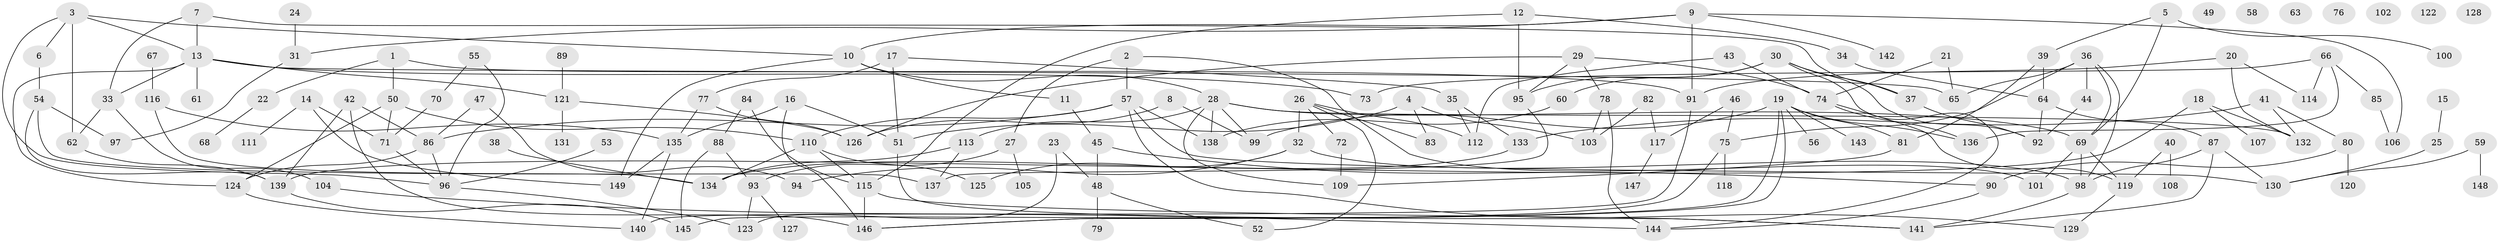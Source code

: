// Generated by graph-tools (version 1.1) at 2025/39/03/09/25 04:39:44]
// undirected, 149 vertices, 212 edges
graph export_dot {
graph [start="1"]
  node [color=gray90,style=filled];
  1;
  2;
  3;
  4;
  5;
  6;
  7;
  8;
  9;
  10;
  11;
  12;
  13;
  14;
  15;
  16;
  17;
  18;
  19;
  20;
  21;
  22;
  23;
  24;
  25;
  26;
  27;
  28;
  29;
  30;
  31;
  32;
  33;
  34;
  35;
  36;
  37;
  38;
  39;
  40;
  41;
  42;
  43;
  44;
  45;
  46;
  47;
  48;
  49;
  50;
  51;
  52;
  53;
  54;
  55;
  56;
  57;
  58;
  59;
  60;
  61;
  62;
  63;
  64;
  65;
  66;
  67;
  68;
  69;
  70;
  71;
  72;
  73;
  74;
  75;
  76;
  77;
  78;
  79;
  80;
  81;
  82;
  83;
  84;
  85;
  86;
  87;
  88;
  89;
  90;
  91;
  92;
  93;
  94;
  95;
  96;
  97;
  98;
  99;
  100;
  101;
  102;
  103;
  104;
  105;
  106;
  107;
  108;
  109;
  110;
  111;
  112;
  113;
  114;
  115;
  116;
  117;
  118;
  119;
  120;
  121;
  122;
  123;
  124;
  125;
  126;
  127;
  128;
  129;
  130;
  131;
  132;
  133;
  134;
  135;
  136;
  137;
  138;
  139;
  140;
  141;
  142;
  143;
  144;
  145;
  146;
  147;
  148;
  149;
  1 -- 22;
  1 -- 50;
  1 -- 91;
  2 -- 27;
  2 -- 57;
  2 -- 101;
  3 -- 6;
  3 -- 10;
  3 -- 13;
  3 -- 62;
  3 -- 96;
  4 -- 51;
  4 -- 83;
  4 -- 103;
  5 -- 39;
  5 -- 69;
  5 -- 100;
  6 -- 54;
  7 -- 13;
  7 -- 33;
  7 -- 37;
  8 -- 99;
  8 -- 126;
  9 -- 10;
  9 -- 31;
  9 -- 91;
  9 -- 106;
  9 -- 142;
  10 -- 11;
  10 -- 28;
  10 -- 149;
  11 -- 45;
  12 -- 34;
  12 -- 95;
  12 -- 115;
  13 -- 33;
  13 -- 61;
  13 -- 65;
  13 -- 73;
  13 -- 121;
  13 -- 124;
  14 -- 71;
  14 -- 111;
  14 -- 149;
  15 -- 25;
  16 -- 51;
  16 -- 135;
  16 -- 146;
  17 -- 35;
  17 -- 51;
  17 -- 77;
  18 -- 107;
  18 -- 132;
  18 -- 139;
  19 -- 56;
  19 -- 81;
  19 -- 99;
  19 -- 136;
  19 -- 143;
  19 -- 145;
  19 -- 146;
  20 -- 91;
  20 -- 114;
  20 -- 132;
  21 -- 65;
  21 -- 74;
  22 -- 68;
  23 -- 48;
  23 -- 123;
  24 -- 31;
  25 -- 130;
  26 -- 32;
  26 -- 52;
  26 -- 72;
  26 -- 83;
  26 -- 112;
  27 -- 93;
  27 -- 105;
  28 -- 69;
  28 -- 99;
  28 -- 109;
  28 -- 113;
  28 -- 132;
  28 -- 138;
  29 -- 74;
  29 -- 78;
  29 -- 95;
  29 -- 126;
  30 -- 37;
  30 -- 60;
  30 -- 92;
  30 -- 95;
  30 -- 144;
  31 -- 97;
  32 -- 94;
  32 -- 98;
  32 -- 125;
  33 -- 62;
  33 -- 104;
  34 -- 64;
  35 -- 112;
  35 -- 133;
  36 -- 44;
  36 -- 65;
  36 -- 69;
  36 -- 75;
  36 -- 98;
  37 -- 92;
  38 -- 134;
  39 -- 64;
  39 -- 81;
  40 -- 108;
  40 -- 119;
  41 -- 80;
  41 -- 132;
  41 -- 133;
  42 -- 86;
  42 -- 139;
  42 -- 146;
  43 -- 74;
  43 -- 112;
  44 -- 92;
  45 -- 48;
  45 -- 90;
  46 -- 75;
  46 -- 117;
  47 -- 86;
  47 -- 94;
  48 -- 52;
  48 -- 79;
  50 -- 71;
  50 -- 110;
  50 -- 124;
  51 -- 141;
  53 -- 96;
  54 -- 97;
  54 -- 137;
  54 -- 139;
  55 -- 70;
  55 -- 96;
  57 -- 86;
  57 -- 110;
  57 -- 129;
  57 -- 130;
  57 -- 138;
  59 -- 130;
  59 -- 148;
  60 -- 138;
  62 -- 139;
  64 -- 87;
  64 -- 92;
  66 -- 73;
  66 -- 85;
  66 -- 114;
  66 -- 136;
  67 -- 116;
  69 -- 98;
  69 -- 101;
  69 -- 119;
  70 -- 71;
  71 -- 96;
  72 -- 109;
  74 -- 119;
  74 -- 136;
  75 -- 118;
  75 -- 146;
  77 -- 126;
  77 -- 135;
  78 -- 103;
  78 -- 144;
  80 -- 90;
  80 -- 120;
  81 -- 109;
  82 -- 103;
  82 -- 117;
  84 -- 88;
  84 -- 115;
  85 -- 106;
  86 -- 96;
  86 -- 124;
  87 -- 98;
  87 -- 130;
  87 -- 141;
  88 -- 93;
  88 -- 145;
  89 -- 121;
  90 -- 144;
  91 -- 140;
  93 -- 123;
  93 -- 127;
  95 -- 137;
  96 -- 123;
  98 -- 141;
  104 -- 144;
  110 -- 115;
  110 -- 125;
  110 -- 134;
  113 -- 134;
  113 -- 137;
  115 -- 141;
  115 -- 146;
  116 -- 134;
  116 -- 135;
  117 -- 147;
  119 -- 129;
  121 -- 126;
  121 -- 131;
  124 -- 140;
  133 -- 134;
  135 -- 140;
  135 -- 149;
  139 -- 145;
}
